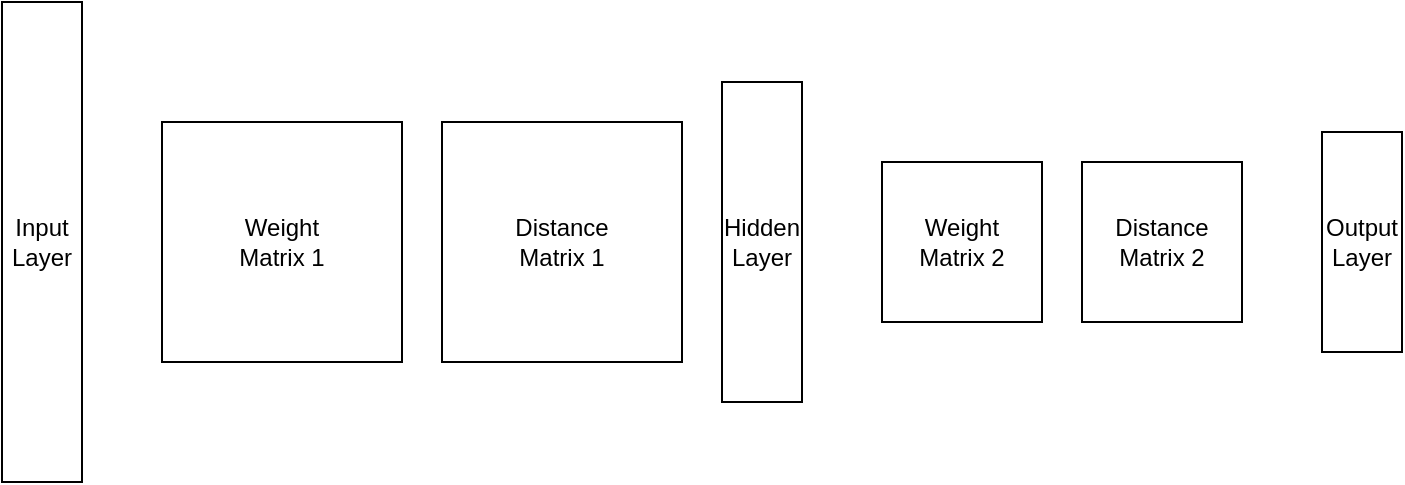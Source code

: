 <mxfile>
    <diagram id="YVSN0doClCJFxjPsUJcO" name="Page-1">
        <mxGraphModel dx="632" dy="590" grid="1" gridSize="10" guides="1" tooltips="1" connect="1" arrows="1" fold="1" page="1" pageScale="1" pageWidth="850" pageHeight="1100" math="0" shadow="0">
            <root>
                <mxCell id="0"/>
                <mxCell id="1" parent="0"/>
                <mxCell id="2" value="Input&lt;br&gt;Layer" style="rounded=0;whiteSpace=wrap;html=1;" vertex="1" parent="1">
                    <mxGeometry x="40" y="40" width="40" height="240" as="geometry"/>
                </mxCell>
                <mxCell id="4" value="Hidden&lt;br&gt;Layer" style="rounded=0;whiteSpace=wrap;html=1;" vertex="1" parent="1">
                    <mxGeometry x="400" y="80" width="40" height="160" as="geometry"/>
                </mxCell>
                <mxCell id="10" value="Weight&lt;br&gt;Matrix 1" style="whiteSpace=wrap;html=1;aspect=fixed;" vertex="1" parent="1">
                    <mxGeometry x="120" y="100" width="120" height="120" as="geometry"/>
                </mxCell>
                <mxCell id="11" value="Distance&lt;br&gt;Matrix 1" style="whiteSpace=wrap;html=1;aspect=fixed;" vertex="1" parent="1">
                    <mxGeometry x="260" y="100" width="120" height="120" as="geometry"/>
                </mxCell>
                <mxCell id="12" value="Weight&lt;br&gt;Matrix 2" style="whiteSpace=wrap;html=1;aspect=fixed;" vertex="1" parent="1">
                    <mxGeometry x="480" y="120" width="80" height="80" as="geometry"/>
                </mxCell>
                <mxCell id="13" value="Distance Matrix 2" style="whiteSpace=wrap;html=1;aspect=fixed;" vertex="1" parent="1">
                    <mxGeometry x="580" y="120" width="80" height="80" as="geometry"/>
                </mxCell>
                <mxCell id="14" value="Output&lt;br&gt;Layer" style="rounded=0;whiteSpace=wrap;html=1;" vertex="1" parent="1">
                    <mxGeometry x="700" y="105" width="40" height="110" as="geometry"/>
                </mxCell>
            </root>
        </mxGraphModel>
    </diagram>
</mxfile>